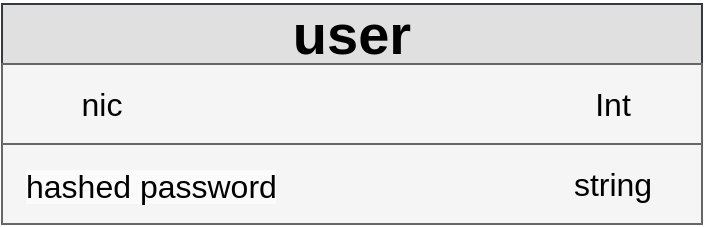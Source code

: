 <mxfile version="24.4.13" type="device">
  <diagram name="Page-1" id="gR4ylA50S7jhkGNgOtv1">
    <mxGraphModel dx="1050" dy="565" grid="1" gridSize="10" guides="1" tooltips="1" connect="1" arrows="1" fold="1" page="1" pageScale="1" pageWidth="827" pageHeight="1169" math="0" shadow="0">
      <root>
        <mxCell id="0" />
        <mxCell id="1" parent="0" />
        <mxCell id="D9sbwfcFOuuqkX-QU31P-5" value="&lt;font style=&quot;font-size: 28px;&quot;&gt;user&lt;/font&gt;" style="swimlane;whiteSpace=wrap;html=1;startSize=30;fillStyle=solid;fillColor=#E0E0E0;strokeColor=#36393d;" vertex="1" parent="1">
          <mxGeometry x="190" y="260" width="350" height="110" as="geometry">
            <mxRectangle x="270" y="480" width="120" height="60" as="alternateBounds" />
          </mxGeometry>
        </mxCell>
        <mxCell id="D9sbwfcFOuuqkX-QU31P-6" value="" style="rounded=0;whiteSpace=wrap;html=1;fillColor=#f5f5f5;fontColor=#333333;strokeColor=#666666;" vertex="1" parent="D9sbwfcFOuuqkX-QU31P-5">
          <mxGeometry y="30" width="350" height="40" as="geometry" />
        </mxCell>
        <mxCell id="D9sbwfcFOuuqkX-QU31P-7" value="&lt;span style=&quot;font-size: 16px;&quot;&gt;nic&lt;/span&gt;" style="text;html=1;align=center;verticalAlign=middle;whiteSpace=wrap;rounded=0;" vertex="1" parent="D9sbwfcFOuuqkX-QU31P-5">
          <mxGeometry x="10" y="35" width="80" height="30" as="geometry" />
        </mxCell>
        <mxCell id="D9sbwfcFOuuqkX-QU31P-8" value="" style="rounded=0;whiteSpace=wrap;html=1;fillColor=#f5f5f5;fontColor=#333333;strokeColor=#666666;" vertex="1" parent="D9sbwfcFOuuqkX-QU31P-5">
          <mxGeometry y="70" width="230" height="40" as="geometry" />
        </mxCell>
        <mxCell id="D9sbwfcFOuuqkX-QU31P-9" value="" style="rounded=0;whiteSpace=wrap;html=1;fillColor=#f5f5f5;fontColor=#333333;strokeColor=#666666;" vertex="1" parent="D9sbwfcFOuuqkX-QU31P-5">
          <mxGeometry y="70" width="350" height="40" as="geometry" />
        </mxCell>
        <mxCell id="D9sbwfcFOuuqkX-QU31P-10" value="&lt;span style=&quot;color: rgb(0, 0, 0); font-family: Helvetica; font-size: 16px; font-style: normal; font-variant-ligatures: normal; font-variant-caps: normal; font-weight: 400; letter-spacing: normal; orphans: 2; text-align: center; text-indent: 0px; text-transform: none; widows: 2; word-spacing: 0px; -webkit-text-stroke-width: 0px; white-space: normal; background-color: rgb(251, 251, 251); text-decoration-thickness: initial; text-decoration-style: initial; text-decoration-color: initial; display: inline !important; float: none;&quot;&gt;hashed password&lt;/span&gt;" style="text;whiteSpace=wrap;html=1;" vertex="1" parent="D9sbwfcFOuuqkX-QU31P-5">
          <mxGeometry x="10" y="75" width="140" height="30" as="geometry" />
        </mxCell>
        <mxCell id="D9sbwfcFOuuqkX-QU31P-11" value="&lt;font style=&quot;font-size: 16px;&quot;&gt;Int&lt;/font&gt;" style="text;html=1;align=center;verticalAlign=middle;resizable=0;points=[];autosize=1;strokeColor=none;fillColor=none;" vertex="1" parent="D9sbwfcFOuuqkX-QU31P-5">
          <mxGeometry x="285" y="35" width="40" height="30" as="geometry" />
        </mxCell>
        <mxCell id="D9sbwfcFOuuqkX-QU31P-12" value="&lt;font style=&quot;font-size: 16px;&quot;&gt;string&lt;/font&gt;" style="text;html=1;align=center;verticalAlign=middle;resizable=0;points=[];autosize=1;strokeColor=none;fillColor=none;" vertex="1" parent="D9sbwfcFOuuqkX-QU31P-5">
          <mxGeometry x="275" y="75" width="60" height="30" as="geometry" />
        </mxCell>
      </root>
    </mxGraphModel>
  </diagram>
</mxfile>
